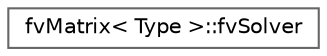 digraph "Graphical Class Hierarchy"
{
 // LATEX_PDF_SIZE
  bgcolor="transparent";
  edge [fontname=Helvetica,fontsize=10,labelfontname=Helvetica,labelfontsize=10];
  node [fontname=Helvetica,fontsize=10,shape=box,height=0.2,width=0.4];
  rankdir="LR";
  Node0 [id="Node000000",label="fvMatrix\< Type \>::fvSolver",height=0.2,width=0.4,color="grey40", fillcolor="white", style="filled",URL="$classFoam_1_1fvMatrix_1_1fvSolver.html",tooltip=" "];
}
